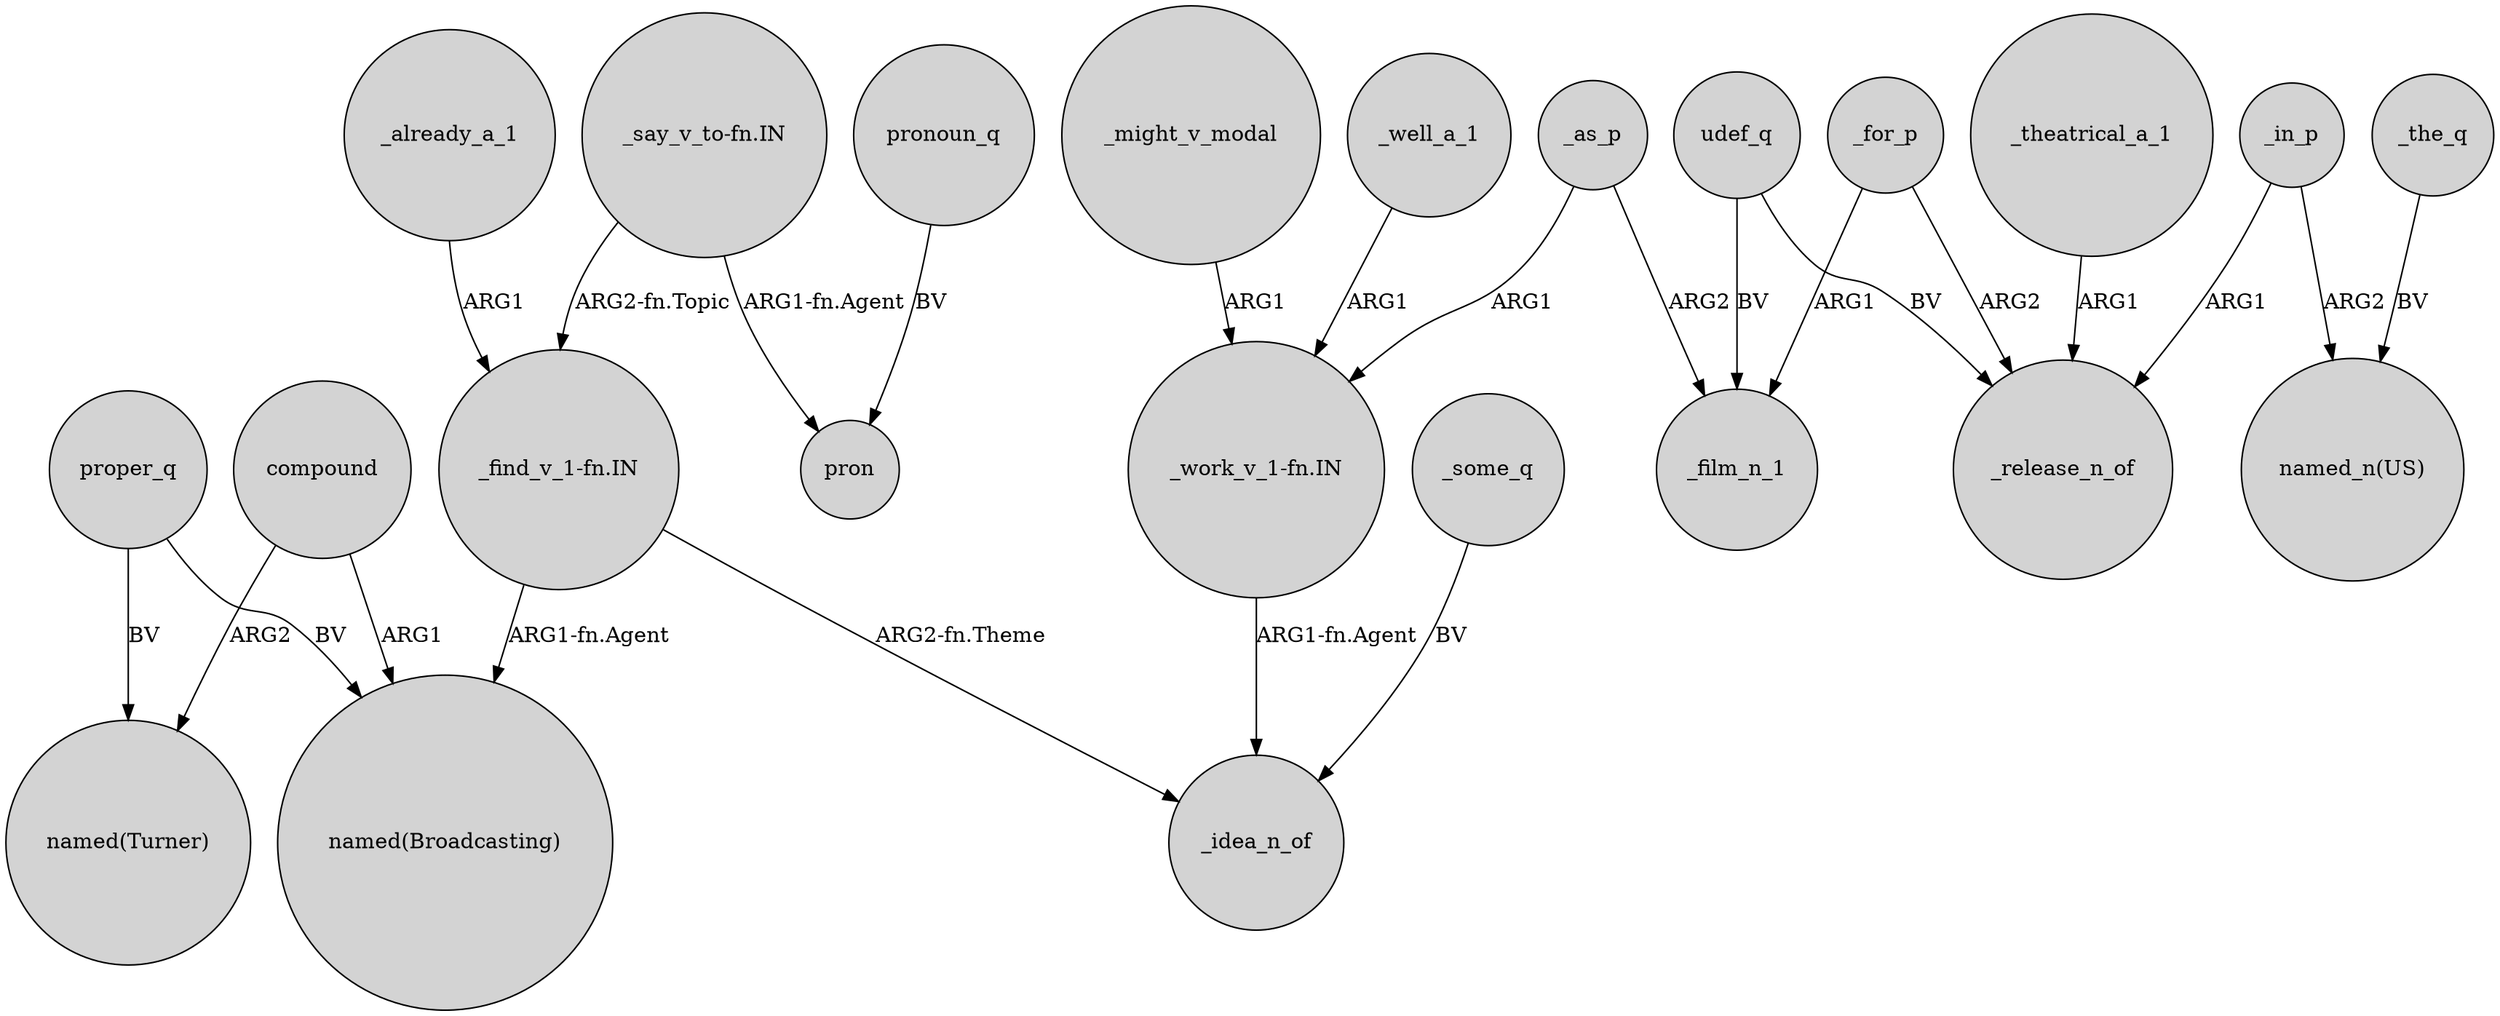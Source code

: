digraph {
	node [shape=circle style=filled]
	proper_q -> "named(Turner)" [label=BV]
	_some_q -> _idea_n_of [label=BV]
	"_find_v_1-fn.IN" -> "named(Broadcasting)" [label="ARG1-fn.Agent"]
	_for_p -> _film_n_1 [label=ARG1]
	proper_q -> "named(Broadcasting)" [label=BV]
	_for_p -> _release_n_of [label=ARG2]
	_as_p -> "_work_v_1-fn.IN" [label=ARG1]
	compound -> "named(Broadcasting)" [label=ARG1]
	_as_p -> _film_n_1 [label=ARG2]
	_in_p -> _release_n_of [label=ARG1]
	"_find_v_1-fn.IN" -> _idea_n_of [label="ARG2-fn.Theme"]
	compound -> "named(Turner)" [label=ARG2]
	_in_p -> "named_n(US)" [label=ARG2]
	_the_q -> "named_n(US)" [label=BV]
	udef_q -> _release_n_of [label=BV]
	pronoun_q -> pron [label=BV]
	_might_v_modal -> "_work_v_1-fn.IN" [label=ARG1]
	udef_q -> _film_n_1 [label=BV]
	_theatrical_a_1 -> _release_n_of [label=ARG1]
	_already_a_1 -> "_find_v_1-fn.IN" [label=ARG1]
	"_work_v_1-fn.IN" -> _idea_n_of [label="ARG1-fn.Agent"]
	_well_a_1 -> "_work_v_1-fn.IN" [label=ARG1]
	"_say_v_to-fn.IN" -> pron [label="ARG1-fn.Agent"]
	"_say_v_to-fn.IN" -> "_find_v_1-fn.IN" [label="ARG2-fn.Topic"]
}
